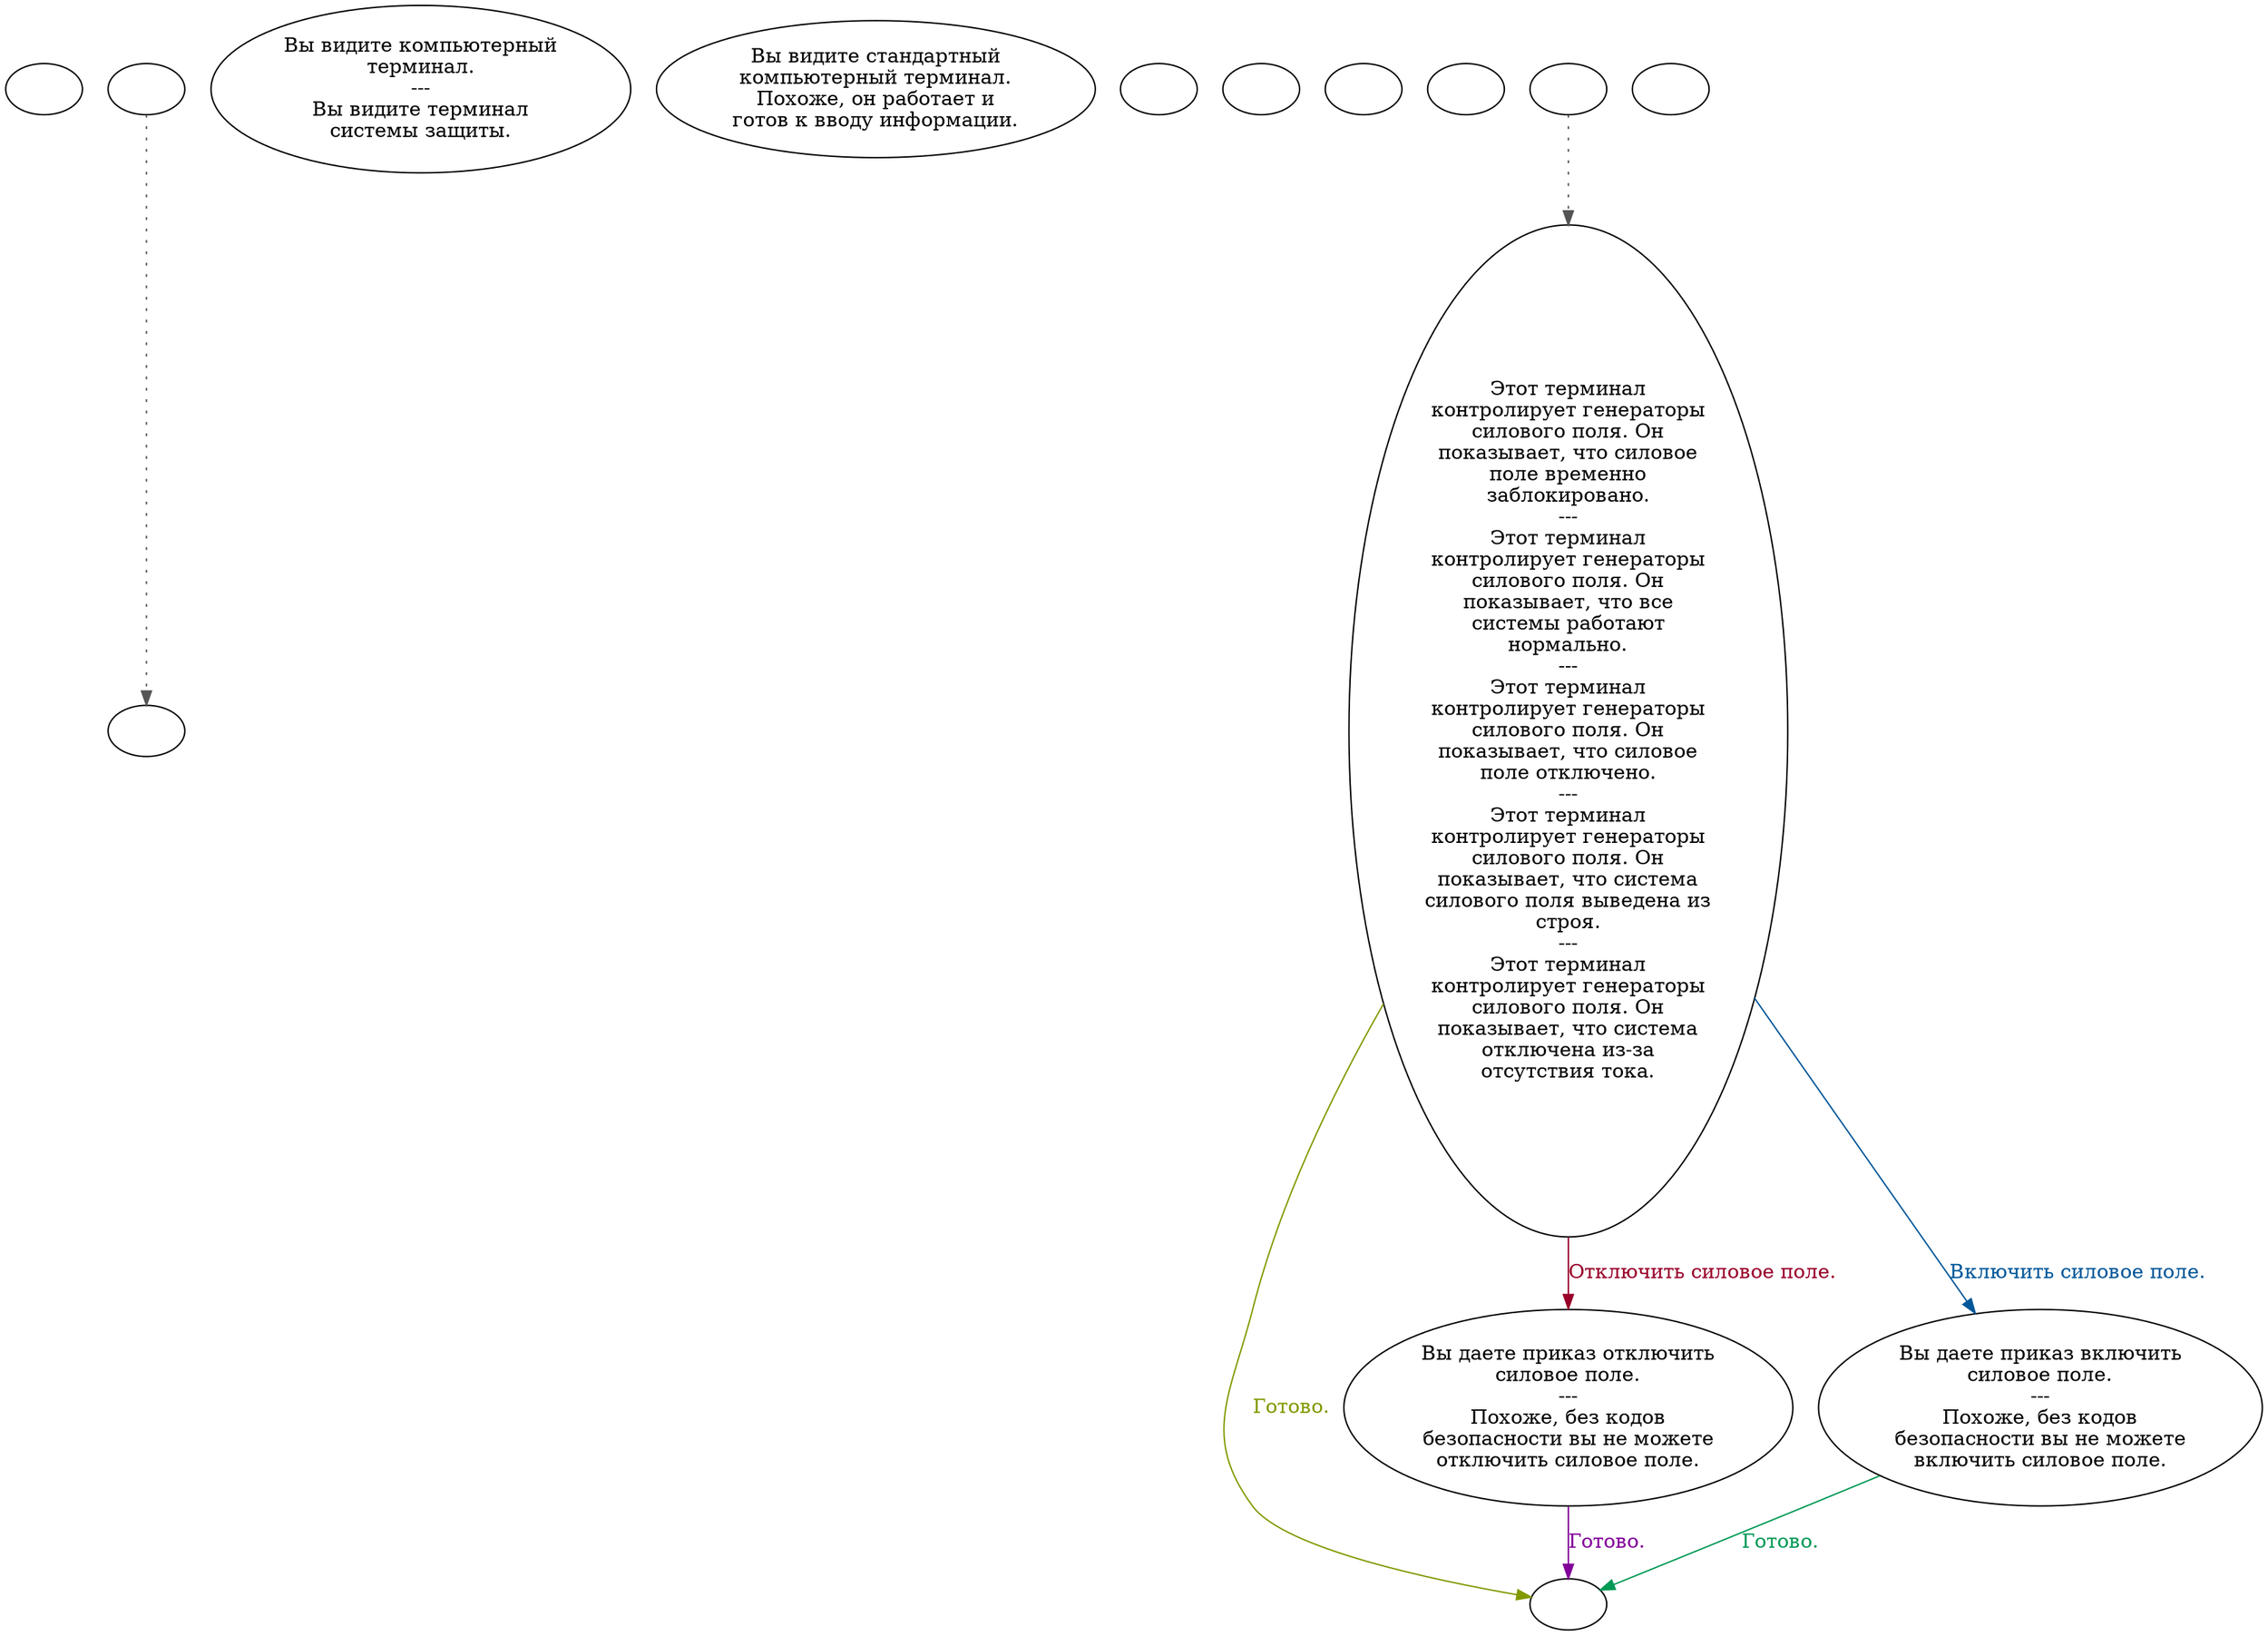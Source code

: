 digraph bscomp4 {
  "start" [style=filled       fillcolor="#FFFFFF"       color="#000000"]
  "start" [label=""]
  "use_p_proc" [style=filled       fillcolor="#FFFFFF"       color="#000000"]
  "use_p_proc" [label=""]
  "look_at_p_proc" [style=filled       fillcolor="#FFFFFF"       color="#000000"]
  "look_at_p_proc" [label="Вы видите компьютерный\nтерминал.\n---\nВы видите терминал\nсистемы защиты."]
  "description_p_proc" [style=filled       fillcolor="#FFFFFF"       color="#000000"]
  "description_p_proc" [label="Вы видите стандартный\nкомпьютерный терминал.\nПохоже, он работает и\nготов к вводу информации."]
  "use_skill_on_p_proc" [style=filled       fillcolor="#FFFFFF"       color="#000000"]
  "use_skill_on_p_proc" -> "use_p_proc" [style=dotted color="#555555"]
  "use_skill_on_p_proc" [label=""]
  "use_obj_on_p_proc" [style=filled       fillcolor="#FFFFFF"       color="#000000"]
  "use_obj_on_p_proc" [label=""]
  "damage_p_proc" [style=filled       fillcolor="#FFFFFF"       color="#000000"]
  "damage_p_proc" [label=""]
  "map_enter_p_proc" [style=filled       fillcolor="#FFFFFF"       color="#000000"]
  "map_enter_p_proc" [label=""]
  "map_update_p_proc" [style=filled       fillcolor="#FFFFFF"       color="#000000"]
  "map_update_p_proc" [label=""]
  "talk_p_proc" [style=filled       fillcolor="#FFFFFF"       color="#000000"]
  "talk_p_proc" -> "Node001" [style=dotted color="#555555"]
  "talk_p_proc" [label=""]
  "Node999" [style=filled       fillcolor="#FFFFFF"       color="#000000"]
  "Node999" [label=""]
  "Node001" [style=filled       fillcolor="#FFFFFF"       color="#000000"]
  "Node001" [label="Этот терминал\nконтролирует генераторы\nсилового поля. Он\nпоказывает, что силовое\nполе временно\nзаблокировано.\n---\nЭтот терминал\nконтролирует генераторы\nсилового поля. Он\nпоказывает, что все\nсистемы работают\nнормально.\n---\nЭтот терминал\nконтролирует генераторы\nсилового поля. Он\nпоказывает, что силовое\nполе отключено.\n---\nЭтот терминал\nконтролирует генераторы\nсилового поля. Он\nпоказывает, что система\nсилового поля выведена из\nстроя.\n---\nЭтот терминал\nконтролирует генераторы\nсилового поля. Он\nпоказывает, что система\nотключена из-за\nотсутствия тока."]
  "Node001" -> "Node002" [label="Отключить силовое поле." color="#99002A" fontcolor="#99002A"]
  "Node001" -> "Node003" [label="Включить силовое поле." color="#005799" fontcolor="#005799"]
  "Node001" -> "Node999" [label="Готово." color="#839900" fontcolor="#839900"]
  "Node002" [style=filled       fillcolor="#FFFFFF"       color="#000000"]
  "Node002" [label="Вы даете приказ отключить\nсиловое поле.\n---\nПохоже, без кодов\nбезопасности вы не можете\nотключить силовое поле."]
  "Node002" -> "Node999" [label="Готово." color="#820099" fontcolor="#820099"]
  "Node003" [style=filled       fillcolor="#FFFFFF"       color="#000000"]
  "Node003" [label="Вы даете приказ включить\nсиловое поле.\n---\nПохоже, без кодов\nбезопасности вы не можете\nвключить силовое поле."]
  "Node003" -> "Node999" [label="Готово." color="#009955" fontcolor="#009955"]
  "timed_event_p_proc" [style=filled       fillcolor="#FFFFFF"       color="#000000"]
  "timed_event_p_proc" [label=""]
}